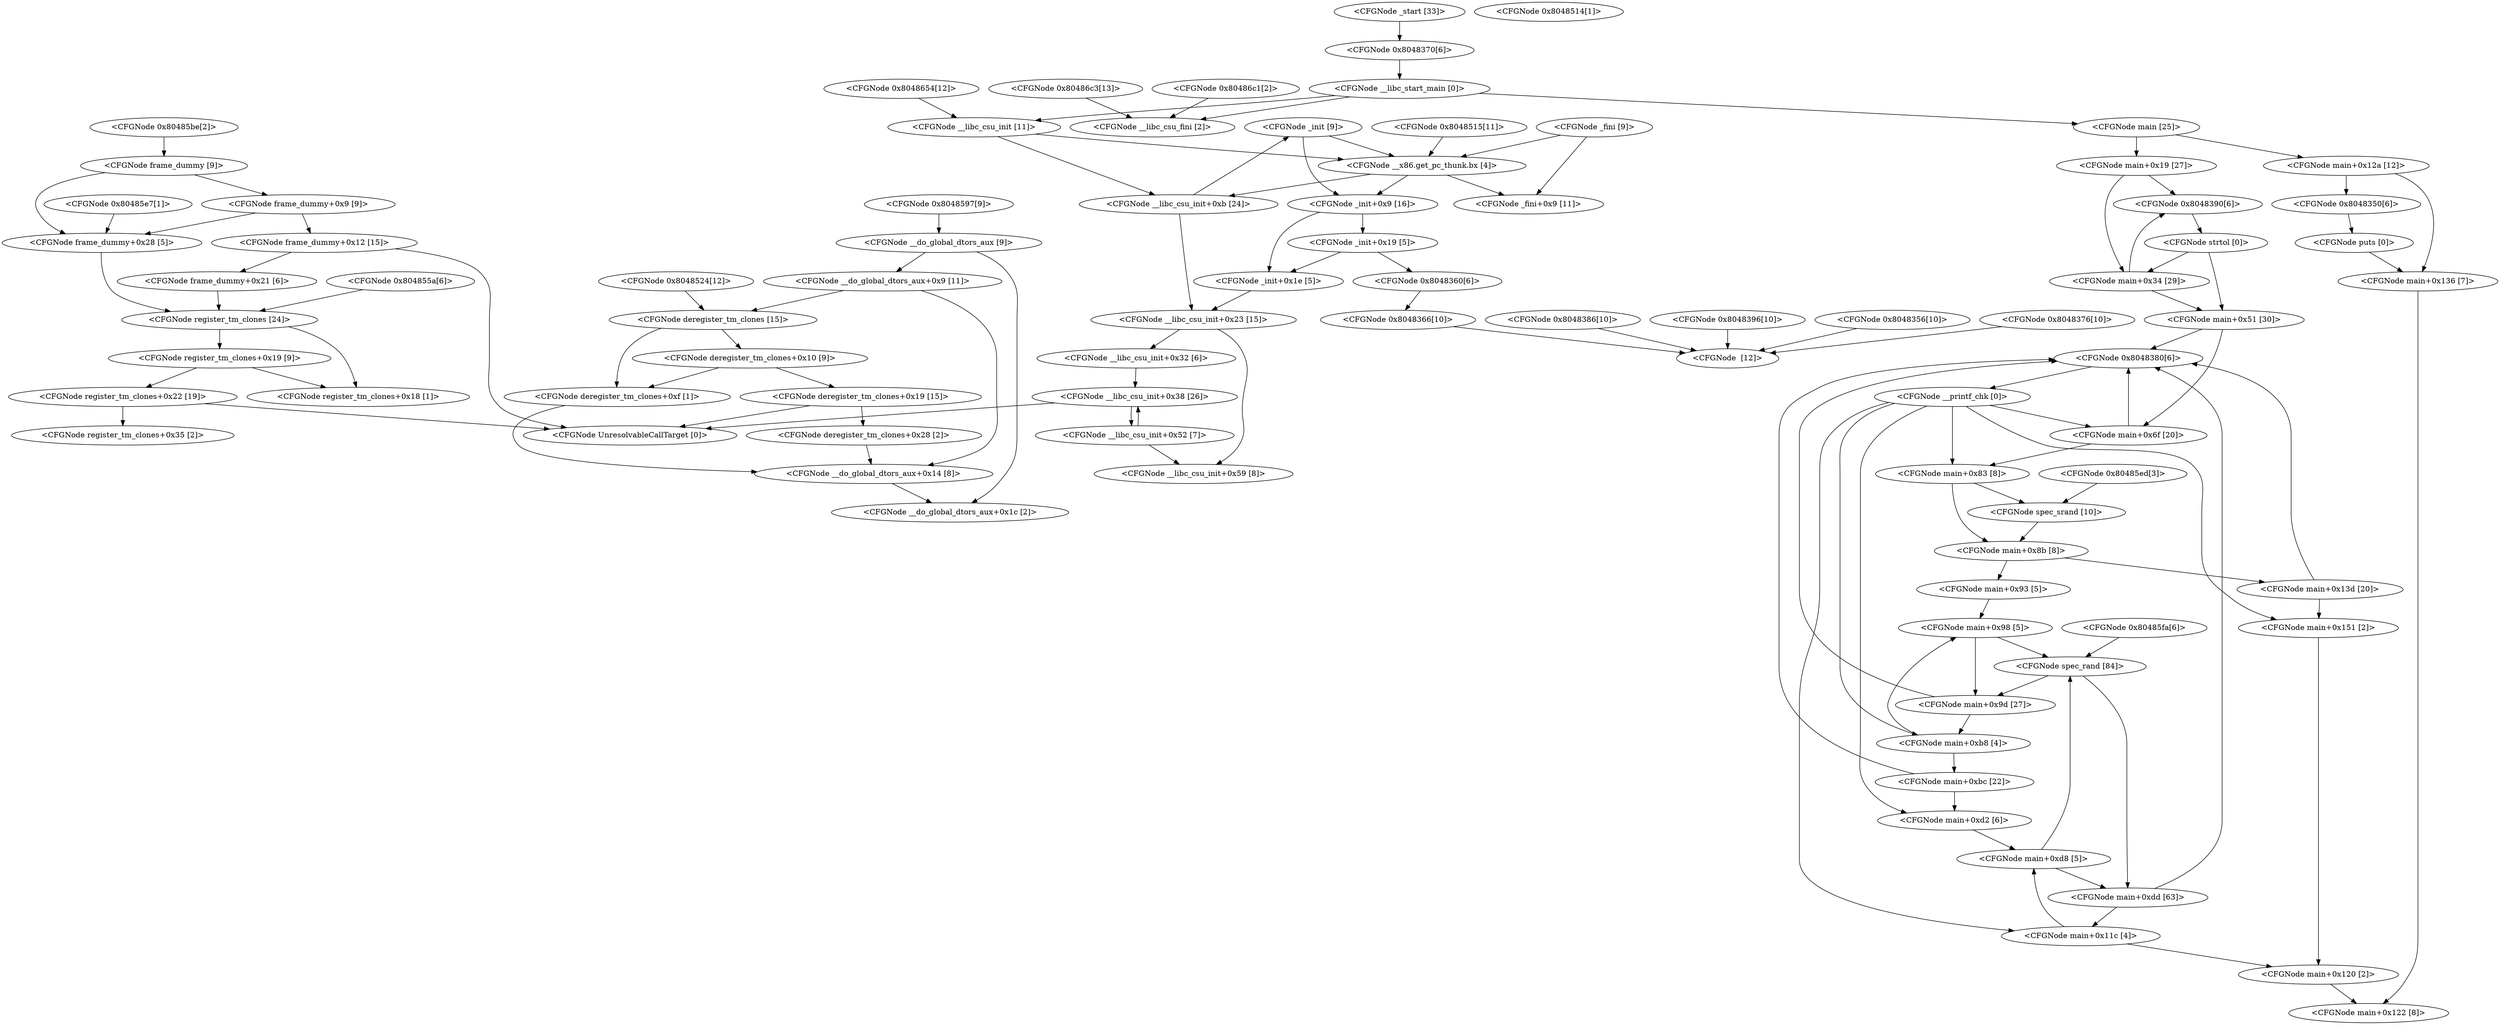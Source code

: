 strict digraph "" {
	"<CFGNode _init [9]>" -> "<CFGNode __x86.get_pc_thunk.bx [4]>"	[ins_addr=134513432,
		jumpkind=Ijk_Call,
		stmt_idx=-2];
	"<CFGNode _init [9]>" -> "<CFGNode _init+0x9 [16]>"	[ins_addr=134513432,
		jumpkind=Ijk_FakeRet,
		stmt_idx=-2];
	"<CFGNode main [25]>" -> "<CFGNode main+0x12a [12]>"	[ins_addr=134513587,
		jumpkind=Ijk_Boring,
		stmt_idx=71];
	"<CFGNode main [25]>" -> "<CFGNode main+0x19 [27]>"	[ins_addr=134513587,
		jumpkind=Ijk_Boring,
		stmt_idx=-2];
	"<CFGNode _start [33]>" -> "<CFGNode 0x8048370[6]>"	[ins_addr=134513935,
		jumpkind=Ijk_Call,
		stmt_idx=-2];
	"<CFGNode __x86.get_pc_thunk.bx [4]>" -> "<CFGNode _fini+0x9 [11]>"	[ins_addr=134513955,
		jumpkind=Ijk_Ret,
		stmt_idx=-2];
	"<CFGNode __x86.get_pc_thunk.bx [4]>" -> "<CFGNode __libc_csu_init+0xb [24]>"	[ins_addr=134513955,
		jumpkind=Ijk_Ret,
		stmt_idx=-2];
	"<CFGNode __x86.get_pc_thunk.bx [4]>" -> "<CFGNode _init+0x9 [16]>"	[ins_addr=134513955,
		jumpkind=Ijk_Ret,
		stmt_idx=-2];
	"<CFGNode deregister_tm_clones [15]>" -> "<CFGNode deregister_tm_clones+0xf [1]>"	[ins_addr=134513981,
		jumpkind=Ijk_Boring,
		stmt_idx=25];
	"<CFGNode deregister_tm_clones [15]>" -> "<CFGNode deregister_tm_clones+0x10 [9]>"	[ins_addr=134513981,
		jumpkind=Ijk_Boring,
		stmt_idx=-2];
	"<CFGNode register_tm_clones [24]>" -> "<CFGNode register_tm_clones+0x18 [1]>"	[ins_addr=134514038,
		jumpkind=Ijk_Boring,
		stmt_idx=61];
	"<CFGNode register_tm_clones [24]>" -> "<CFGNode register_tm_clones+0x19 [9]>"	[ins_addr=134514038,
		jumpkind=Ijk_Boring,
		stmt_idx=-2];
	"<CFGNode __do_global_dtors_aux [9]>" -> "<CFGNode __do_global_dtors_aux+0x9 [11]>"	[ins_addr=134514087,
		jumpkind=Ijk_Boring,
		stmt_idx=17];
	"<CFGNode __do_global_dtors_aux [9]>" -> "<CFGNode __do_global_dtors_aux+0x1c [2]>"	[ins_addr=134514087,
		jumpkind=Ijk_Boring,
		stmt_idx=-2];
	"<CFGNode frame_dummy [9]>" -> "<CFGNode frame_dummy+0x28 [5]>"	[ins_addr=134514119,
		jumpkind=Ijk_Boring,
		stmt_idx=17];
	"<CFGNode frame_dummy [9]>" -> "<CFGNode frame_dummy+0x9 [9]>"	[ins_addr=134514119,
		jumpkind=Ijk_Boring,
		stmt_idx=-2];
	"<CFGNode spec_srand [10]>" -> "<CFGNode main+0x8b [8]>"	[ins_addr=134514169,
		jumpkind=Ijk_Ret,
		stmt_idx=-2];
	"<CFGNode spec_rand [84]>" -> "<CFGNode main+0x9d [27]>"	[ins_addr=134514259,
		jumpkind=Ijk_Ret,
		stmt_idx=-2];
	"<CFGNode spec_rand [84]>" -> "<CFGNode main+0xdd [63]>"	[ins_addr=134514259,
		jumpkind=Ijk_Ret,
		stmt_idx=-2];
	"<CFGNode __libc_csu_init [11]>" -> "<CFGNode __x86.get_pc_thunk.bx [4]>"	[ins_addr=134514278,
		jumpkind=Ijk_Call,
		stmt_idx=-2];
	"<CFGNode __libc_csu_init [11]>" -> "<CFGNode __libc_csu_init+0xb [24]>"	[ins_addr=134514278,
		jumpkind=Ijk_FakeRet,
		stmt_idx=-2];
	"<CFGNode _fini [9]>" -> "<CFGNode __x86.get_pc_thunk.bx [4]>"	[ins_addr=134514392,
		jumpkind=Ijk_Call,
		stmt_idx=-2];
	"<CFGNode _fini [9]>" -> "<CFGNode _fini+0x9 [11]>"	[ins_addr=134514392,
		jumpkind=Ijk_FakeRet,
		stmt_idx=-2];
	"<CFGNode main+0x12a [12]>" -> "<CFGNode 0x8048350[6]>"	[ins_addr=134513873,
		jumpkind=Ijk_Call,
		stmt_idx=-2];
	"<CFGNode main+0x12a [12]>" -> "<CFGNode main+0x136 [7]>"	[ins_addr=134513873,
		jumpkind=Ijk_FakeRet,
		stmt_idx=-2];
	"<CFGNode main+0x19 [27]>" -> "<CFGNode 0x8048390[6]>"	[ins_addr=134513615,
		jumpkind=Ijk_Call,
		stmt_idx=-2];
	"<CFGNode main+0x19 [27]>" -> "<CFGNode main+0x34 [29]>"	[ins_addr=134513615,
		jumpkind=Ijk_FakeRet,
		stmt_idx=-2];
	"<CFGNode 0x8048370[6]>" -> "<CFGNode __libc_start_main [0]>"	[ins_addr=134513520,
		jumpkind=Ijk_Boring,
		stmt_idx=-2];
	"<CFGNode deregister_tm_clones+0xf [1]>" -> "<CFGNode __do_global_dtors_aux+0x14 [8]>"	[ins_addr=134513983,
		jumpkind=Ijk_Ret,
		stmt_idx=-2];
	"<CFGNode deregister_tm_clones+0x10 [9]>" -> "<CFGNode deregister_tm_clones+0xf [1]>"	[ins_addr=134513991,
		jumpkind=Ijk_Boring,
		stmt_idx=16];
	"<CFGNode deregister_tm_clones+0x10 [9]>" -> "<CFGNode deregister_tm_clones+0x19 [15]>"	[ins_addr=134513991,
		jumpkind=Ijk_Boring,
		stmt_idx=-2];
	"<CFGNode register_tm_clones+0x19 [9]>" -> "<CFGNode register_tm_clones+0x18 [1]>"	[ins_addr=134514048,
		jumpkind=Ijk_Boring,
		stmt_idx=16];
	"<CFGNode register_tm_clones+0x19 [9]>" -> "<CFGNode register_tm_clones+0x22 [19]>"	[ins_addr=134514048,
		jumpkind=Ijk_Boring,
		stmt_idx=-2];
	"<CFGNode __do_global_dtors_aux+0x9 [11]>" -> "<CFGNode deregister_tm_clones [15]>"	[ins_addr=134514095,
		jumpkind=Ijk_Call,
		stmt_idx=-2];
	"<CFGNode __do_global_dtors_aux+0x9 [11]>" -> "<CFGNode __do_global_dtors_aux+0x14 [8]>"	[ins_addr=134514095,
		jumpkind=Ijk_FakeRet,
		stmt_idx=-2];
	"<CFGNode frame_dummy+0x28 [5]>" -> "<CFGNode register_tm_clones [24]>"	[ins_addr=134514152,
		jumpkind=Ijk_Boring,
		stmt_idx=-2];
	"<CFGNode frame_dummy+0x9 [9]>" -> "<CFGNode frame_dummy+0x28 [5]>"	[ins_addr=134514128,
		jumpkind=Ijk_Boring,
		stmt_idx=16];
	"<CFGNode frame_dummy+0x9 [9]>" -> "<CFGNode frame_dummy+0x12 [15]>"	[ins_addr=134514128,
		jumpkind=Ijk_Boring,
		stmt_idx=-2];
	"<CFGNode 0x8048350[6]>" -> "<CFGNode puts [0]>"	[ins_addr=134513488,
		jumpkind=Ijk_Boring,
		stmt_idx=-2];
	"<CFGNode 0x8048390[6]>" -> "<CFGNode strtol [0]>"	[ins_addr=134513552,
		jumpkind=Ijk_Boring,
		stmt_idx=-2];
	"<CFGNode __libc_start_main [0]>" -> "<CFGNode main [25]>"	[ins_addr=None,
		jumpkind=Ijk_Call,
		stmt_idx=None];
	"<CFGNode __libc_start_main [0]>" -> "<CFGNode __libc_csu_init [11]>"	[ins_addr=None,
		jumpkind=Ijk_Call,
		stmt_idx=None];
	"<CFGNode __libc_start_main [0]>" -> "<CFGNode __libc_csu_fini [2]>"	[ins_addr=None,
		jumpkind=Ijk_Call,
		stmt_idx=None];
	"<CFGNode deregister_tm_clones+0x19 [15]>" -> "<CFGNode UnresolvableCallTarget [0]>"	[ins_addr=134514006,
		jumpkind=Ijk_Call,
		stmt_idx=-2];
	"<CFGNode deregister_tm_clones+0x19 [15]>" -> "<CFGNode deregister_tm_clones+0x28 [2]>"	[ins_addr=134514006,
		jumpkind=Ijk_FakeRet,
		stmt_idx=-2];
	"<CFGNode register_tm_clones+0x22 [19]>" -> "<CFGNode UnresolvableCallTarget [0]>"	[ins_addr=134514067,
		jumpkind=Ijk_Call,
		stmt_idx=-2];
	"<CFGNode register_tm_clones+0x22 [19]>" -> "<CFGNode register_tm_clones+0x35 [2]>"	[ins_addr=134514067,
		jumpkind=Ijk_FakeRet,
		stmt_idx=-2];
	"<CFGNode frame_dummy+0x12 [15]>" -> "<CFGNode UnresolvableCallTarget [0]>"	[ins_addr=134514143,
		jumpkind=Ijk_Call,
		stmt_idx=-2];
	"<CFGNode frame_dummy+0x12 [15]>" -> "<CFGNode frame_dummy+0x21 [6]>"	[ins_addr=134514143,
		jumpkind=Ijk_FakeRet,
		stmt_idx=-2];
	"<CFGNode puts [0]>" -> "<CFGNode main+0x136 [7]>"	[ins_addr=None,
		jumpkind=Ijk_Ret,
		stmt_idx=-2];
	"<CFGNode strtol [0]>" -> "<CFGNode main+0x34 [29]>"	[ins_addr=None,
		jumpkind=Ijk_Ret,
		stmt_idx=-2];
	"<CFGNode strtol [0]>" -> "<CFGNode main+0x51 [30]>"	[ins_addr=None,
		jumpkind=Ijk_Ret,
		stmt_idx=-2];
	"<CFGNode __libc_csu_init+0xb [24]>" -> "<CFGNode _init [9]>"	[ins_addr=134514302,
		jumpkind=Ijk_Call,
		stmt_idx=-2];
	"<CFGNode __libc_csu_init+0xb [24]>" -> "<CFGNode __libc_csu_init+0x23 [15]>"	[ins_addr=134514302,
		jumpkind=Ijk_FakeRet,
		stmt_idx=-2];
	"<CFGNode _init+0x9 [16]>" -> "<CFGNode _init+0x1e [5]>"	[ins_addr=134513451,
		jumpkind=Ijk_Boring,
		stmt_idx=28];
	"<CFGNode _init+0x9 [16]>" -> "<CFGNode _init+0x19 [5]>"	[ins_addr=134513451,
		jumpkind=Ijk_Boring,
		stmt_idx=-2];
	"<CFGNode _init+0x1e [5]>" -> "<CFGNode __libc_csu_init+0x23 [15]>"	[ins_addr=134513462,
		jumpkind=Ijk_Ret,
		stmt_idx=-2];
	"<CFGNode _init+0x19 [5]>" -> "<CFGNode _init+0x1e [5]>"	[ins_addr=134513453,
		jumpkind=Ijk_FakeRet,
		stmt_idx=-2];
	"<CFGNode _init+0x19 [5]>" -> "<CFGNode 0x8048360[6]>"	[ins_addr=134513453,
		jumpkind=Ijk_Call,
		stmt_idx=-2];
	"<CFGNode 0x8048360[6]>" -> "<CFGNode 0x8048366[10]>"	[ins_addr=134513504,
		jumpkind=Ijk_Boring,
		stmt_idx=-2];
	"<CFGNode 0x8048366[10]>" -> "<CFGNode  [12]>"	[ins_addr=134513515,
		jumpkind=Ijk_Boring,
		stmt_idx=-2];
	"<CFGNode __libc_csu_init+0x23 [15]>" -> "<CFGNode __libc_csu_init+0x59 [8]>"	[ins_addr=134514320,
		jumpkind=Ijk_Boring,
		stmt_idx=38];
	"<CFGNode __libc_csu_init+0x23 [15]>" -> "<CFGNode __libc_csu_init+0x32 [6]>"	[ins_addr=134514320,
		jumpkind=Ijk_Boring,
		stmt_idx=-2];
	"<CFGNode main+0x34 [29]>" -> "<CFGNode 0x8048390[6]>"	[ins_addr=134513644,
		jumpkind=Ijk_Call,
		stmt_idx=-2];
	"<CFGNode main+0x34 [29]>" -> "<CFGNode main+0x51 [30]>"	[ins_addr=134513644,
		jumpkind=Ijk_FakeRet,
		stmt_idx=-2];
	"<CFGNode main+0x51 [30]>" -> "<CFGNode 0x8048380[6]>"	[ins_addr=134513674,
		jumpkind=Ijk_Call,
		stmt_idx=-2];
	"<CFGNode main+0x51 [30]>" -> "<CFGNode main+0x6f [20]>"	[ins_addr=134513674,
		jumpkind=Ijk_FakeRet,
		stmt_idx=-2];
	"<CFGNode 0x8048380[6]>" -> "<CFGNode __printf_chk [0]>"	[ins_addr=134513536,
		jumpkind=Ijk_Boring,
		stmt_idx=-2];
	"<CFGNode __printf_chk [0]>" -> "<CFGNode main+0x6f [20]>"	[ins_addr=None,
		jumpkind=Ijk_Ret,
		stmt_idx=-2];
	"<CFGNode __printf_chk [0]>" -> "<CFGNode main+0x83 [8]>"	[ins_addr=None,
		jumpkind=Ijk_Ret,
		stmt_idx=-2];
	"<CFGNode __printf_chk [0]>" -> "<CFGNode main+0xb8 [4]>"	[ins_addr=None,
		jumpkind=Ijk_Ret,
		stmt_idx=-2];
	"<CFGNode __printf_chk [0]>" -> "<CFGNode main+0x11c [4]>"	[ins_addr=None,
		jumpkind=Ijk_Ret,
		stmt_idx=-2];
	"<CFGNode __printf_chk [0]>" -> "<CFGNode main+0x151 [2]>"	[ins_addr=None,
		jumpkind=Ijk_Ret,
		stmt_idx=-2];
	"<CFGNode __printf_chk [0]>" -> "<CFGNode main+0xd2 [6]>"	[ins_addr=None,
		jumpkind=Ijk_Ret,
		stmt_idx=-2];
	"<CFGNode main+0x136 [7]>" -> "<CFGNode main+0x122 [8]>"	[ins_addr=134513883,
		jumpkind=Ijk_Boring,
		stmt_idx=-2];
	"<CFGNode main+0x6f [20]>" -> "<CFGNode 0x8048380[6]>"	[ins_addr=134513694,
		jumpkind=Ijk_Call,
		stmt_idx=-2];
	"<CFGNode main+0x6f [20]>" -> "<CFGNode main+0x83 [8]>"	[ins_addr=134513694,
		jumpkind=Ijk_FakeRet,
		stmt_idx=-2];
	"<CFGNode main+0x83 [8]>" -> "<CFGNode spec_srand [10]>"	[ins_addr=134513702,
		jumpkind=Ijk_Call,
		stmt_idx=-2];
	"<CFGNode main+0x83 [8]>" -> "<CFGNode main+0x8b [8]>"	[ins_addr=134513702,
		jumpkind=Ijk_FakeRet,
		stmt_idx=-2];
	"<CFGNode main+0x8b [8]>" -> "<CFGNode main+0x13d [20]>"	[ins_addr=134513709,
		jumpkind=Ijk_Boring,
		stmt_idx=13];
	"<CFGNode main+0x8b [8]>" -> "<CFGNode main+0x93 [5]>"	[ins_addr=134513709,
		jumpkind=Ijk_Boring,
		stmt_idx=-2];
	"<CFGNode main+0x13d [20]>" -> "<CFGNode 0x8048380[6]>"	[ins_addr=134513900,
		jumpkind=Ijk_Call,
		stmt_idx=-2];
	"<CFGNode main+0x13d [20]>" -> "<CFGNode main+0x151 [2]>"	[ins_addr=134513900,
		jumpkind=Ijk_FakeRet,
		stmt_idx=-2];
	"<CFGNode main+0x9d [27]>" -> "<CFGNode 0x8048380[6]>"	[ins_addr=134513747,
		jumpkind=Ijk_Call,
		stmt_idx=-2];
	"<CFGNode main+0x9d [27]>" -> "<CFGNode main+0xb8 [4]>"	[ins_addr=134513747,
		jumpkind=Ijk_FakeRet,
		stmt_idx=-2];
	"<CFGNode main+0xb8 [4]>" -> "<CFGNode main+0xbc [22]>"	[ins_addr=134513754,
		jumpkind=Ijk_Boring,
		stmt_idx=14];
	"<CFGNode main+0xb8 [4]>" -> "<CFGNode main+0x98 [5]>"	[ins_addr=134513754,
		jumpkind=Ijk_Boring,
		stmt_idx=-2];
	"<CFGNode main+0xbc [22]>" -> "<CFGNode 0x8048380[6]>"	[ins_addr=134513773,
		jumpkind=Ijk_Call,
		stmt_idx=-2];
	"<CFGNode main+0xbc [22]>" -> "<CFGNode main+0xd2 [6]>"	[ins_addr=134513773,
		jumpkind=Ijk_FakeRet,
		stmt_idx=-2];
	"<CFGNode main+0x98 [5]>" -> "<CFGNode spec_rand [84]>"	[ins_addr=134513720,
		jumpkind=Ijk_Call,
		stmt_idx=-2];
	"<CFGNode main+0x98 [5]>" -> "<CFGNode main+0x9d [27]>"	[ins_addr=134513720,
		jumpkind=Ijk_FakeRet,
		stmt_idx=-2];
	"<CFGNode main+0xdd [63]>" -> "<CFGNode 0x8048380[6]>"	[ins_addr=134513847,
		jumpkind=Ijk_Call,
		stmt_idx=-2];
	"<CFGNode main+0xdd [63]>" -> "<CFGNode main+0x11c [4]>"	[ins_addr=134513847,
		jumpkind=Ijk_FakeRet,
		stmt_idx=-2];
	"<CFGNode main+0x11c [4]>" -> "<CFGNode main+0xd8 [5]>"	[ins_addr=134513854,
		jumpkind=Ijk_Boring,
		stmt_idx=-2];
	"<CFGNode main+0x11c [4]>" -> "<CFGNode main+0x120 [2]>"	[ins_addr=134513854,
		jumpkind=Ijk_Boring,
		stmt_idx=14];
	"<CFGNode main+0xd8 [5]>" -> "<CFGNode spec_rand [84]>"	[ins_addr=134513784,
		jumpkind=Ijk_Call,
		stmt_idx=-2];
	"<CFGNode main+0xd8 [5]>" -> "<CFGNode main+0xdd [63]>"	[ins_addr=134513784,
		jumpkind=Ijk_FakeRet,
		stmt_idx=-2];
	"<CFGNode main+0x151 [2]>" -> "<CFGNode main+0x120 [2]>"	[ins_addr=134513905,
		jumpkind=Ijk_Boring,
		stmt_idx=-2];
	"<CFGNode __libc_csu_init+0x52 [7]>" -> "<CFGNode __libc_csu_init+0x59 [8]>"	[ins_addr=134514359,
		jumpkind=Ijk_Boring,
		stmt_idx=23];
	"<CFGNode __libc_csu_init+0x52 [7]>" -> "<CFGNode __libc_csu_init+0x38 [26]>"	[ins_addr=134514359,
		jumpkind=Ijk_Boring,
		stmt_idx=-2];
	"<CFGNode __libc_csu_init+0x38 [26]>" -> "<CFGNode UnresolvableCallTarget [0]>"	[ins_addr=134514347,
		jumpkind=Ijk_Call,
		stmt_idx=-2];
	"<CFGNode __libc_csu_init+0x38 [26]>" -> "<CFGNode __libc_csu_init+0x52 [7]>"	[ins_addr=134514347,
		jumpkind=Ijk_FakeRet,
		stmt_idx=-2];
	"<CFGNode frame_dummy+0x21 [6]>" -> "<CFGNode register_tm_clones [24]>"	[ins_addr=134514146,
		jumpkind=Ijk_Boring,
		stmt_idx=-2];
	"<CFGNode deregister_tm_clones+0x28 [2]>" -> "<CFGNode __do_global_dtors_aux+0x14 [8]>"	[ins_addr=134514009,
		jumpkind=Ijk_Ret,
		stmt_idx=-2];
	"<CFGNode 0x8048356[10]>" -> "<CFGNode  [12]>"	[ins_addr=134513499,
		jumpkind=Ijk_Boring,
		stmt_idx=-2];
	"<CFGNode 0x8048376[10]>" -> "<CFGNode  [12]>"	[ins_addr=134513531,
		jumpkind=Ijk_Boring,
		stmt_idx=-2];
	"<CFGNode 0x8048386[10]>" -> "<CFGNode  [12]>"	[ins_addr=134513547,
		jumpkind=Ijk_Boring,
		stmt_idx=-2];
	"<CFGNode 0x8048396[10]>" -> "<CFGNode  [12]>"	[ins_addr=134513563,
		jumpkind=Ijk_Boring,
		stmt_idx=-2];
	"<CFGNode 0x8048514[1]>";
	"<CFGNode 0x8048515[11]>" -> "<CFGNode __x86.get_pc_thunk.bx [4]>"	[ins_addr=134513951,
		jumpkind=Ijk_Boring,
		stmt_idx=-2];
	"<CFGNode 0x8048524[12]>" -> "<CFGNode deregister_tm_clones [15]>"	[ins_addr=134513966,
		jumpkind=Ijk_Boring,
		stmt_idx=-2];
	"<CFGNode 0x804855a[6]>" -> "<CFGNode register_tm_clones [24]>"	[ins_addr=134514010,
		jumpkind=Ijk_Boring,
		stmt_idx=-2];
	"<CFGNode 0x8048597[9]>" -> "<CFGNode __do_global_dtors_aux [9]>"	[ins_addr=134514073,
		jumpkind=Ijk_Boring,
		stmt_idx=-2];
	"<CFGNode 0x80485be[2]>" -> "<CFGNode frame_dummy [9]>"	[ins_addr=134514110,
		jumpkind=Ijk_Boring,
		stmt_idx=-2];
	"<CFGNode 0x80485ed[3]>" -> "<CFGNode spec_srand [10]>"	[ins_addr=134514159,
		jumpkind=Ijk_Boring,
		stmt_idx=-2];
	"<CFGNode 0x80485fa[6]>" -> "<CFGNode spec_rand [84]>"	[ins_addr=134514170,
		jumpkind=Ijk_Boring,
		stmt_idx=-2];
	"<CFGNode 0x8048654[12]>" -> "<CFGNode __libc_csu_init [11]>"	[ins_addr=134514270,
		jumpkind=Ijk_Boring,
		stmt_idx=-2];
	"<CFGNode 0x80486c1[2]>" -> "<CFGNode __libc_csu_fini [2]>"	[ins_addr=134514369,
		jumpkind=Ijk_Boring,
		stmt_idx=-2];
	"<CFGNode 0x80486c3[13]>" -> "<CFGNode __libc_csu_fini [2]>"	[ins_addr=134514383,
		jumpkind=Ijk_Boring,
		stmt_idx=-2];
	"<CFGNode __do_global_dtors_aux+0x14 [8]>" -> "<CFGNode __do_global_dtors_aux+0x1c [2]>"	[ins_addr=134514107,
		jumpkind=Ijk_Boring];
	"<CFGNode 0x80485e7[1]>" -> "<CFGNode frame_dummy+0x28 [5]>"	[ins_addr=134514151,
		jumpkind=Ijk_Boring];
	"<CFGNode __libc_csu_init+0x32 [6]>" -> "<CFGNode __libc_csu_init+0x38 [26]>"	[ins_addr=134514322,
		jumpkind=Ijk_Boring];
	"<CFGNode main+0x120 [2]>" -> "<CFGNode main+0x122 [8]>"	[ins_addr=134513856,
		jumpkind=Ijk_Boring];
	"<CFGNode main+0x93 [5]>" -> "<CFGNode main+0x98 [5]>"	[ins_addr=134513717,
		jumpkind=Ijk_Boring];
	"<CFGNode main+0xd2 [6]>" -> "<CFGNode main+0xd8 [5]>"	[ins_addr=134513778,
		jumpkind=Ijk_Boring];
}
